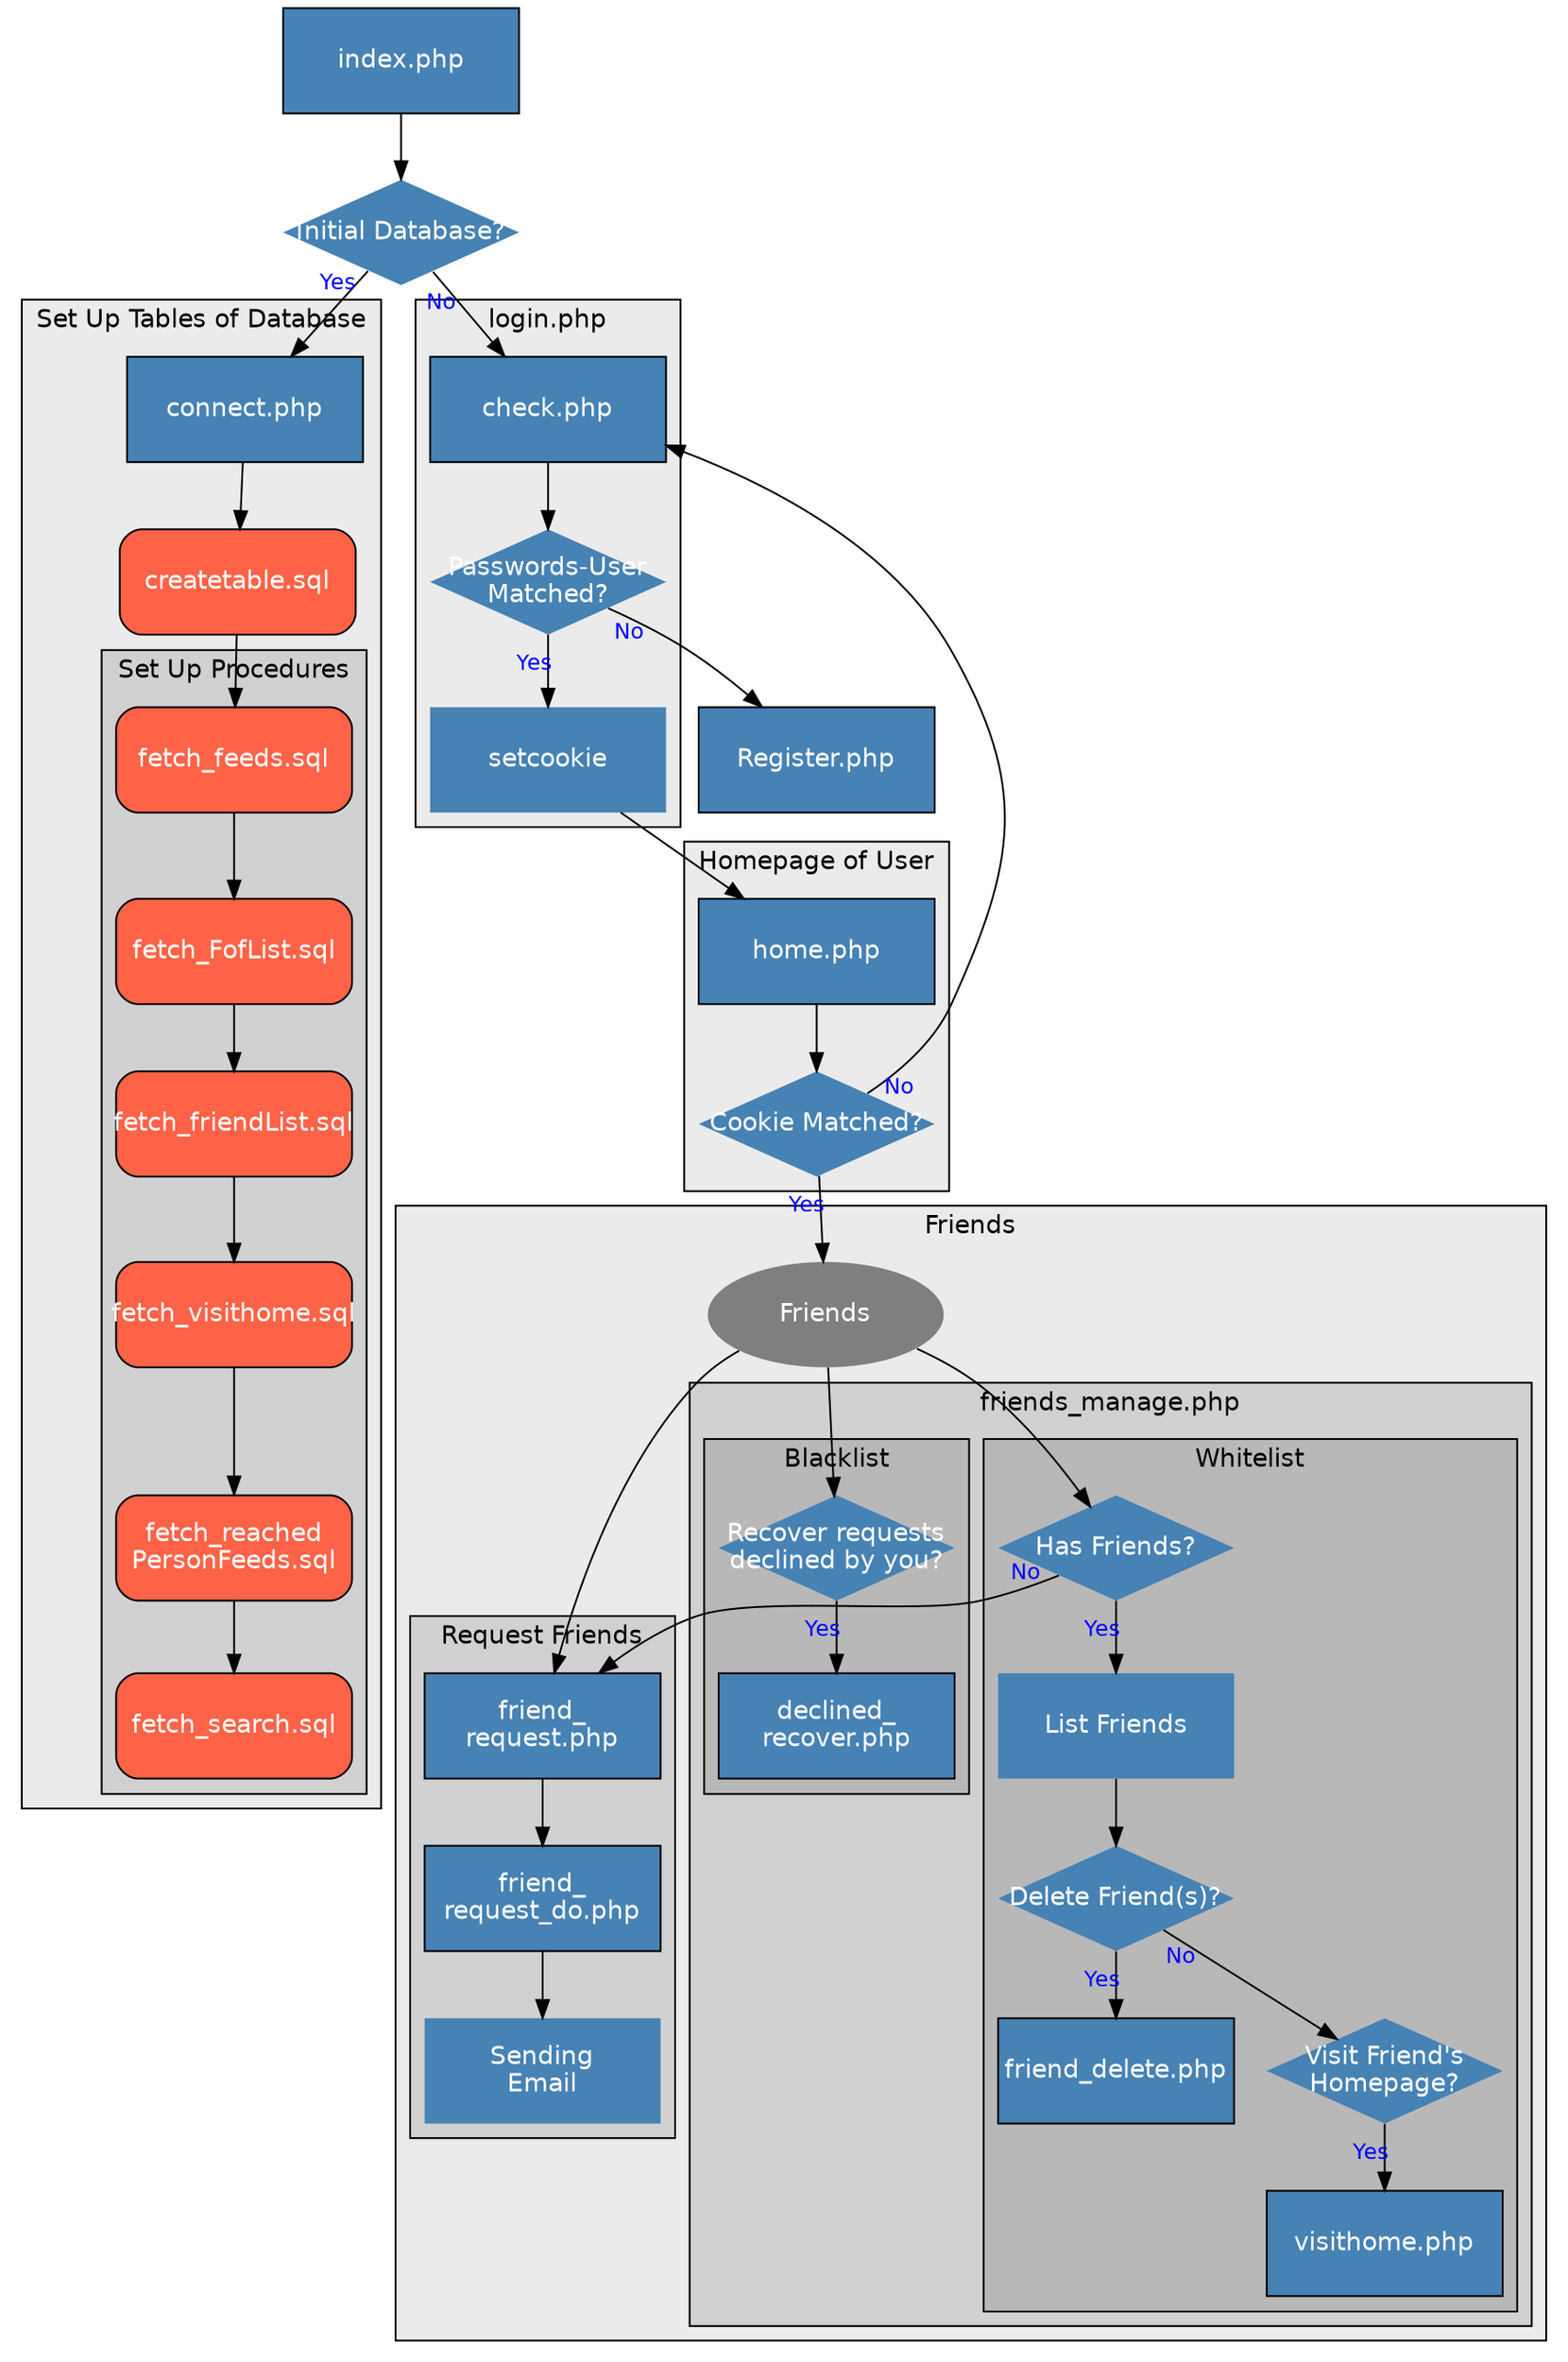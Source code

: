 digraph flowchart {
  rankdir=TB; fontname=Helvetica
  node[shape=record, peripheries=0, style=filled, fillcolor=steelblue, fontcolor=white,fontname=Helvetica,fixedsize=true,width=1.8,height=0.8]
  edge[fontname=Helvetica,fontsize=12,fontcolor=blue,labeldistance=1.8]

  index [shape=record, label="index.php"]
  initial [shape=diamond, label="Initial Database?"]

  subgraph cluster_create {
    label="Set Up Tables of Database";
    style=filled; fillcolor=grey92
    connect [shape=record, style="filled", label="connect.php"]
    create  [shape=record, style="filled,rounded", label="createtable.sql", fillcolor=tomato]
    subgraph cluster_setuppro {
      label="Set Up Procedures"
      style=filled; fillcolor=grey82
      fetch_feeds [shape=record, style="filled,rounded", label="fetch_feeds.sql", fillcolor=tomato]
      fetch_FofList [shape=record, style="filled,rounded", label="fetch_FofList.sql", fillcolor=tomato]
      fetch_friendList [shape=record, style="filled,rounded", label="fetch_friendList.sql", fillcolor=tomato]      
      fetch_visithome [shape=record, style="filled,rounded", label="fetch_visithome.sql", fillcolor=tomato]
      fetch_reachedPersonFeeds [shape=record, style="filled,rounded", label="fetch_reached\nPersonFeeds.sql", fillcolor=tomato]
      fetch_search [shape=record, style="filled,rounded", label="fetch_search.sql", fillcolor=tomato]

    }
  }

  subgraph cluster_login {
    label="login.php"
    style=filled; fillcolor=grey92
    check [shape=record, style="filled", label="check.php"]
    matched [shape=diamond, label="Passwords-User\nMatched?"]
    setcookie [shape=plaintext, label="setcookie"]
  }

  index -> initial
  initial -> connect     [taillabel="Yes"]
  connect -> create
  create  -> fetch_feeds -> fetch_FofList -> fetch_friendList -> fetch_visithome -> fetch_reachedPersonFeeds -> fetch_search
  initial -> check [taillabel="No"]
  check -> matched 
  matched -> setcookie [taillabel="Yes"]
  matched -> "Register.php" [taillabel="No"]

  subgraph cluster_homepage{
    label="Homepage of User"
    style=filled; fillcolor=grey92
    "home.php"
    check_cookie [shape=diamond, label="Cookie Matched?"]
  }

  setcookie -> "home.php" -> check_cookie
  check_cookie -> check [taillabel="No"]

  subgraph cluster_friends {
    label="Friends"
    style=filled; fillcolor=grey92
    friend_func [label="Friends", shape=oval, fillcolor=grey50]
    subgraph cluster_request {
      label="Request Friends"
      style=filled; fillcolor=grey82
      f_request [label="friend_\nrequest.php"]
      f_request_do [label="friend_\nrequest_do.php"]
      email [shape="plaintext", label="Sending\nEmail"]

    }
    subgraph cluster_friends_mng {
      label="friends_manage.php"
      style=filled; fillcolor=grey82
      subgraph cluster_f_white {
        label="Whitelist"
        style=filled; fillcolor=grey72
        has_friends [shape=diamond, label="Has Friends?"]
        f_display [shape=plaintext, label="List Friends"]
        delete_friends [shape=diamond, label="Delete Friend(s)?"]
        f_delete [label="friend_delete.php"]
        visit_friends [shape=diamond, label="Visit Friend's\nHomepage?"]
        visit_f_page [label="visithome.php"]
      }
      subgraph cluster_f_black {
        label="Blacklist"
        style=filled; fillcolor=grey72
        recover [shape=diamond, label="Recover requests\ndeclined by you?"]
        "declined_\nrecover.php"

      }
    }
  }
  check_cookie -> friend_func [taillabel="Yes"]
  friend_func -> f_request -> f_request_do -> email
  friend_func -> has_friends
  has_friends -> f_display [taillabel="Yes"]
  has_friends -> f_request [taillabel="No"]
  f_display -> delete_friends
  delete_friends -> f_delete [taillabel="Yes"]
  delete_friends -> visit_friends [taillabel="No"]
  visit_friends -> visit_f_page [taillabel="Yes"]
  friend_func -> recover
  recover -> "declined_\nrecover.php" [taillabel="Yes"]

  
}